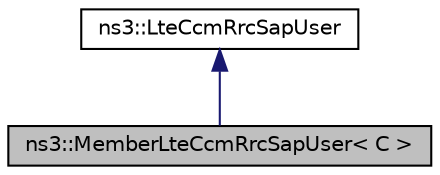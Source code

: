 digraph "ns3::MemberLteCcmRrcSapUser&lt; C &gt;"
{
 // LATEX_PDF_SIZE
  edge [fontname="Helvetica",fontsize="10",labelfontname="Helvetica",labelfontsize="10"];
  node [fontname="Helvetica",fontsize="10",shape=record];
  Node1 [label="ns3::MemberLteCcmRrcSapUser\< C \>",height=0.2,width=0.4,color="black", fillcolor="grey75", style="filled", fontcolor="black",tooltip="MemberLteCcmRrcSapUser class."];
  Node2 -> Node1 [dir="back",color="midnightblue",fontsize="10",style="solid",fontname="Helvetica"];
  Node2 [label="ns3::LteCcmRrcSapUser",height=0.2,width=0.4,color="black", fillcolor="white", style="filled",URL="$classns3_1_1_lte_ccm_rrc_sap_user.html",tooltip="Service Access Point (SAP) offered by the eNodeB RRC instance to the component carrier manager (CCM) ..."];
}
